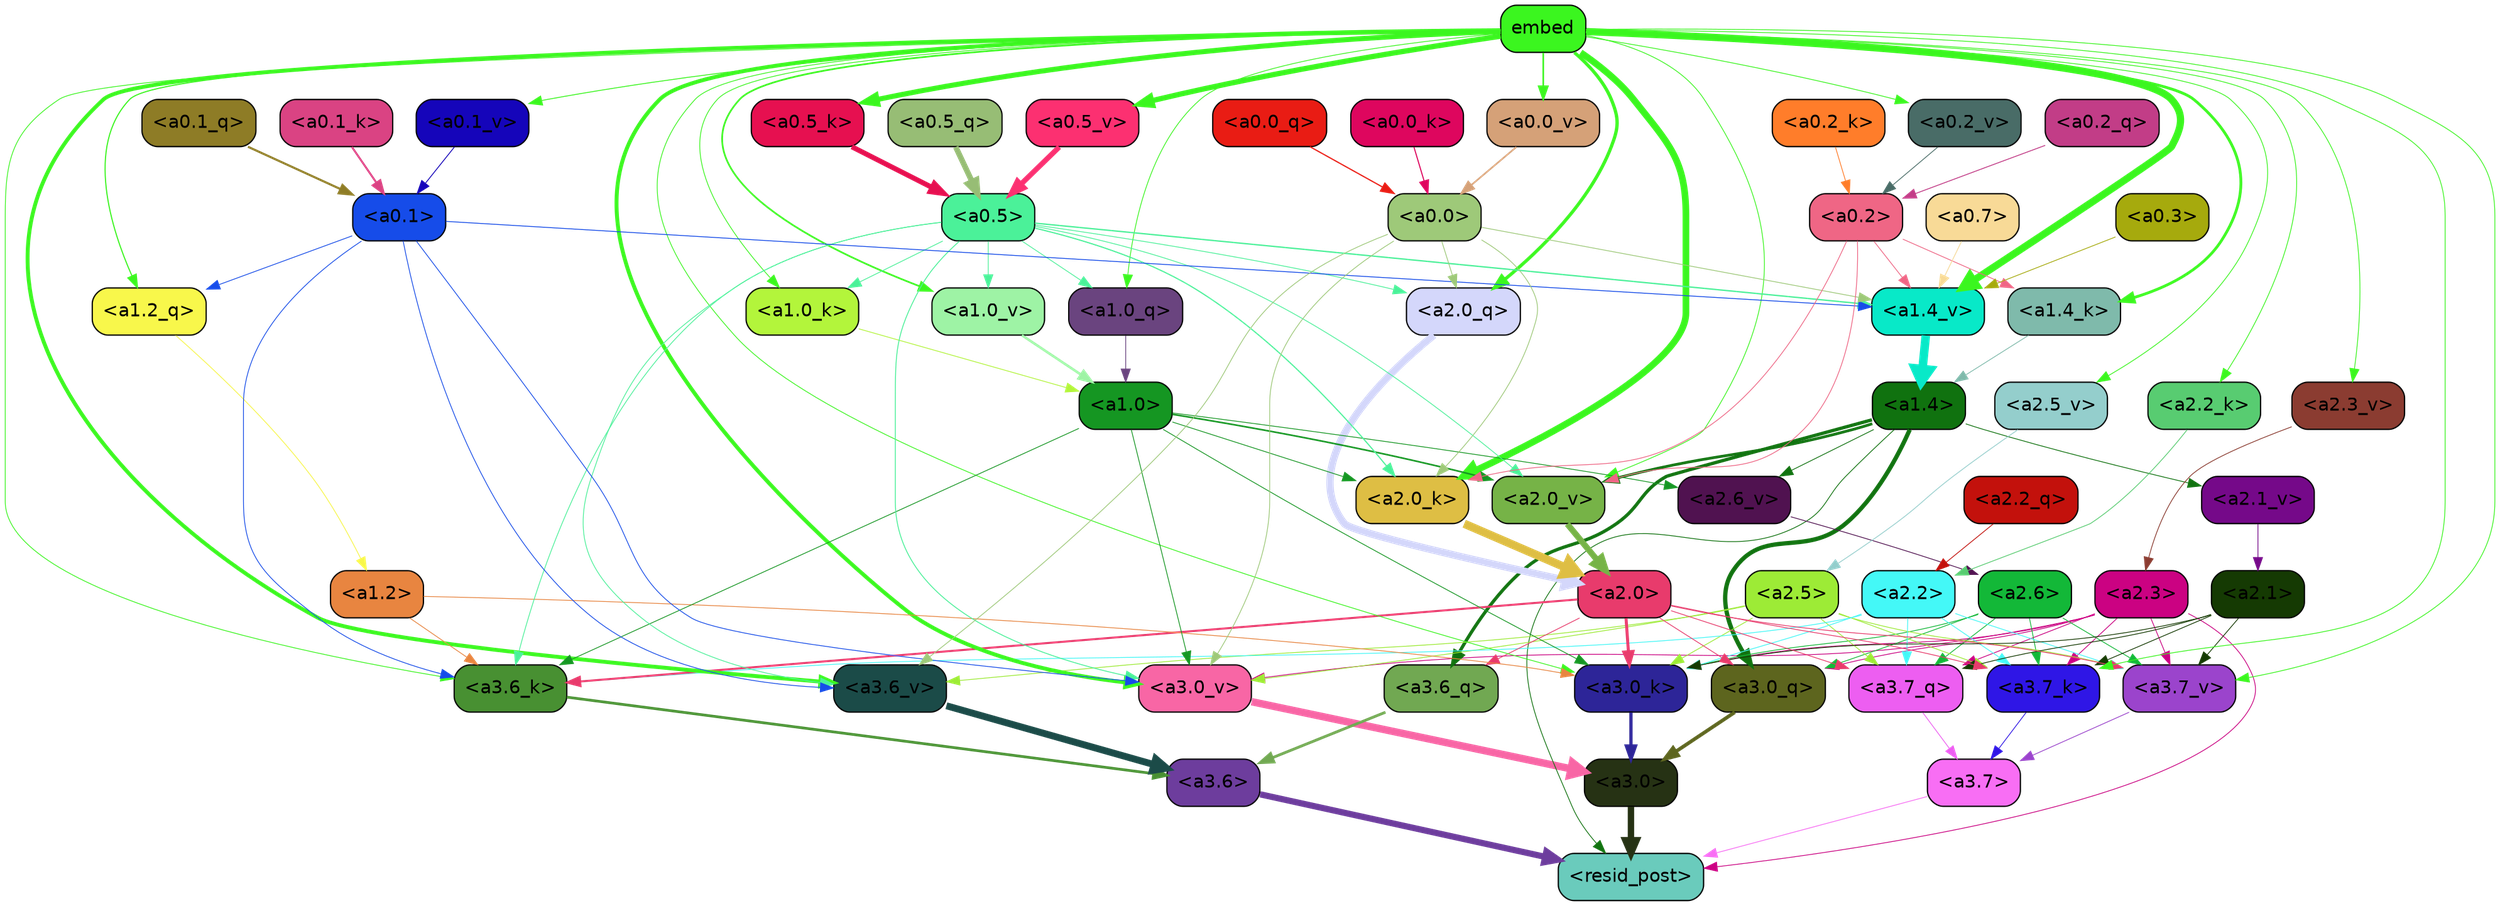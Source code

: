 strict digraph "" {
	graph [bgcolor=transparent,
		layout=dot,
		overlap=false,
		splines=true
	];
	"<a3.7>"	[color=black,
		fillcolor="#f86ef4",
		fontname=Helvetica,
		shape=box,
		style="filled, rounded"];
	"<resid_post>"	[color=black,
		fillcolor="#6acbbc",
		fontname=Helvetica,
		shape=box,
		style="filled, rounded"];
	"<a3.7>" -> "<resid_post>"	[color="#f86ef4",
		penwidth=0.6];
	"<a3.6>"	[color=black,
		fillcolor="#6d3d9d",
		fontname=Helvetica,
		shape=box,
		style="filled, rounded"];
	"<a3.6>" -> "<resid_post>"	[color="#6d3d9d",
		penwidth=4.753257989883423];
	"<a3.0>"	[color=black,
		fillcolor="#263214",
		fontname=Helvetica,
		shape=box,
		style="filled, rounded"];
	"<a3.0>" -> "<resid_post>"	[color="#263214",
		penwidth=4.90053927898407];
	"<a2.3>"	[color=black,
		fillcolor="#cb0282",
		fontname=Helvetica,
		shape=box,
		style="filled, rounded"];
	"<a2.3>" -> "<resid_post>"	[color="#cb0282",
		penwidth=0.6];
	"<a3.7_q>"	[color=black,
		fillcolor="#ed5ef1",
		fontname=Helvetica,
		shape=box,
		style="filled, rounded"];
	"<a2.3>" -> "<a3.7_q>"	[color="#cb0282",
		penwidth=0.6];
	"<a3.0_q>"	[color=black,
		fillcolor="#5d651e",
		fontname=Helvetica,
		shape=box,
		style="filled, rounded"];
	"<a2.3>" -> "<a3.0_q>"	[color="#cb0282",
		penwidth=0.6];
	"<a3.7_k>"	[color=black,
		fillcolor="#2f16e6",
		fontname=Helvetica,
		shape=box,
		style="filled, rounded"];
	"<a2.3>" -> "<a3.7_k>"	[color="#cb0282",
		penwidth=0.6];
	"<a3.0_k>"	[color=black,
		fillcolor="#2d2598",
		fontname=Helvetica,
		shape=box,
		style="filled, rounded"];
	"<a2.3>" -> "<a3.0_k>"	[color="#cb0282",
		penwidth=0.6];
	"<a3.7_v>"	[color=black,
		fillcolor="#9b44cc",
		fontname=Helvetica,
		shape=box,
		style="filled, rounded"];
	"<a2.3>" -> "<a3.7_v>"	[color="#cb0282",
		penwidth=0.6];
	"<a3.0_v>"	[color=black,
		fillcolor="#f866a5",
		fontname=Helvetica,
		shape=box,
		style="filled, rounded"];
	"<a2.3>" -> "<a3.0_v>"	[color="#cb0282",
		penwidth=0.6];
	"<a1.4>"	[color=black,
		fillcolor="#10720f",
		fontname=Helvetica,
		shape=box,
		style="filled, rounded"];
	"<a1.4>" -> "<resid_post>"	[color="#10720f",
		penwidth=0.6];
	"<a3.6_q>"	[color=black,
		fillcolor="#71a852",
		fontname=Helvetica,
		shape=box,
		style="filled, rounded"];
	"<a1.4>" -> "<a3.6_q>"	[color="#10720f",
		penwidth=2.5149343013763428];
	"<a1.4>" -> "<a3.0_q>"	[color="#10720f",
		penwidth=3.2760138511657715];
	"<a2.6_v>"	[color=black,
		fillcolor="#501250",
		fontname=Helvetica,
		shape=box,
		style="filled, rounded"];
	"<a1.4>" -> "<a2.6_v>"	[color="#10720f",
		penwidth=0.6];
	"<a2.1_v>"	[color=black,
		fillcolor="#750989",
		fontname=Helvetica,
		shape=box,
		style="filled, rounded"];
	"<a1.4>" -> "<a2.1_v>"	[color="#10720f",
		penwidth=0.6];
	"<a2.0_v>"	[color=black,
		fillcolor="#76b347",
		fontname=Helvetica,
		shape=box,
		style="filled, rounded"];
	"<a1.4>" -> "<a2.0_v>"	[color="#10720f",
		penwidth=2.0870713144540787];
	"<a3.7_q>" -> "<a3.7>"	[color="#ed5ef1",
		penwidth=0.6];
	"<a3.6_q>" -> "<a3.6>"	[color="#71a852",
		penwidth=2.091020345687866];
	"<a3.0_q>" -> "<a3.0>"	[color="#5d651e",
		penwidth=2.7421876192092896];
	"<a3.7_k>" -> "<a3.7>"	[color="#2f16e6",
		penwidth=0.6];
	"<a3.6_k>"	[color=black,
		fillcolor="#489032",
		fontname=Helvetica,
		shape=box,
		style="filled, rounded"];
	"<a3.6_k>" -> "<a3.6>"	[color="#489032",
		penwidth=2.048597991466522];
	"<a3.0_k>" -> "<a3.0>"	[color="#2d2598",
		penwidth=2.476402521133423];
	"<a3.7_v>" -> "<a3.7>"	[color="#9b44cc",
		penwidth=0.6];
	"<a3.6_v>"	[color=black,
		fillcolor="#1b4b48",
		fontname=Helvetica,
		shape=box,
		style="filled, rounded"];
	"<a3.6_v>" -> "<a3.6>"	[color="#1b4b48",
		penwidth=5.2550448179244995];
	"<a3.0_v>" -> "<a3.0>"	[color="#f866a5",
		penwidth=5.652270674705505];
	"<a2.6>"	[color=black,
		fillcolor="#13b838",
		fontname=Helvetica,
		shape=box,
		style="filled, rounded"];
	"<a2.6>" -> "<a3.7_q>"	[color="#13b838",
		penwidth=0.6];
	"<a2.6>" -> "<a3.0_q>"	[color="#13b838",
		penwidth=0.6];
	"<a2.6>" -> "<a3.7_k>"	[color="#13b838",
		penwidth=0.6];
	"<a2.6>" -> "<a3.0_k>"	[color="#13b838",
		penwidth=0.6];
	"<a2.6>" -> "<a3.7_v>"	[color="#13b838",
		penwidth=0.6];
	"<a2.5>"	[color=black,
		fillcolor="#9deb36",
		fontname=Helvetica,
		shape=box,
		style="filled, rounded"];
	"<a2.5>" -> "<a3.7_q>"	[color="#9deb36",
		penwidth=0.6];
	"<a2.5>" -> "<a3.7_k>"	[color="#9deb36",
		penwidth=0.6];
	"<a2.5>" -> "<a3.0_k>"	[color="#9deb36",
		penwidth=0.6];
	"<a2.5>" -> "<a3.7_v>"	[color="#9deb36",
		penwidth=0.6];
	"<a2.5>" -> "<a3.6_v>"	[color="#9deb36",
		penwidth=0.6];
	"<a2.5>" -> "<a3.0_v>"	[color="#9deb36",
		penwidth=0.6];
	"<a2.2>"	[color=black,
		fillcolor="#44f8f7",
		fontname=Helvetica,
		shape=box,
		style="filled, rounded"];
	"<a2.2>" -> "<a3.7_q>"	[color="#44f8f7",
		penwidth=0.6];
	"<a2.2>" -> "<a3.7_k>"	[color="#44f8f7",
		penwidth=0.6];
	"<a2.2>" -> "<a3.6_k>"	[color="#44f8f7",
		penwidth=0.6];
	"<a2.2>" -> "<a3.0_k>"	[color="#44f8f7",
		penwidth=0.6];
	"<a2.2>" -> "<a3.7_v>"	[color="#44f8f7",
		penwidth=0.6];
	"<a2.1>"	[color=black,
		fillcolor="#153a03",
		fontname=Helvetica,
		shape=box,
		style="filled, rounded"];
	"<a2.1>" -> "<a3.7_q>"	[color="#153a03",
		penwidth=0.6];
	"<a2.1>" -> "<a3.7_k>"	[color="#153a03",
		penwidth=0.6];
	"<a2.1>" -> "<a3.0_k>"	[color="#153a03",
		penwidth=0.6];
	"<a2.1>" -> "<a3.7_v>"	[color="#153a03",
		penwidth=0.6];
	"<a2.0>"	[color=black,
		fillcolor="#e83b6c",
		fontname=Helvetica,
		shape=box,
		style="filled, rounded"];
	"<a2.0>" -> "<a3.7_q>"	[color="#e83b6c",
		penwidth=0.6];
	"<a2.0>" -> "<a3.6_q>"	[color="#e83b6c",
		penwidth=0.6];
	"<a2.0>" -> "<a3.0_q>"	[color="#e83b6c",
		penwidth=0.6];
	"<a2.0>" -> "<a3.7_k>"	[color="#e83b6c",
		penwidth=0.6];
	"<a2.0>" -> "<a3.6_k>"	[color="#e83b6c",
		penwidth=1.5290023684501648];
	"<a2.0>" -> "<a3.0_k>"	[color="#e83b6c",
		penwidth=2.2635570764541626];
	"<a2.0>" -> "<a3.7_v>"	[color="#e83b6c",
		penwidth=0.6];
	embed	[color=black,
		fillcolor="#3bf61f",
		fontname=Helvetica,
		shape=box,
		style="filled, rounded"];
	embed -> "<a3.7_k>"	[color="#3bf61f",
		penwidth=0.6];
	embed -> "<a3.6_k>"	[color="#3bf61f",
		penwidth=0.6];
	embed -> "<a3.0_k>"	[color="#3bf61f",
		penwidth=0.6];
	embed -> "<a3.7_v>"	[color="#3bf61f",
		penwidth=0.6];
	embed -> "<a3.6_v>"	[color="#3bf61f",
		penwidth=2.9556376338005066];
	embed -> "<a3.0_v>"	[color="#3bf61f",
		penwidth=2.972973108291626];
	"<a2.0_q>"	[color=black,
		fillcolor="#d4d7fb",
		fontname=Helvetica,
		shape=box,
		style="filled, rounded"];
	embed -> "<a2.0_q>"	[color="#3bf61f",
		penwidth=2.522909115999937];
	"<a2.2_k>"	[color=black,
		fillcolor="#58cc71",
		fontname=Helvetica,
		shape=box,
		style="filled, rounded"];
	embed -> "<a2.2_k>"	[color="#3bf61f",
		penwidth=0.6];
	"<a2.0_k>"	[color=black,
		fillcolor="#debe44",
		fontname=Helvetica,
		shape=box,
		style="filled, rounded"];
	embed -> "<a2.0_k>"	[color="#3bf61f",
		penwidth=5.094568967819214];
	"<a2.5_v>"	[color=black,
		fillcolor="#94cecc",
		fontname=Helvetica,
		shape=box,
		style="filled, rounded"];
	embed -> "<a2.5_v>"	[color="#3bf61f",
		penwidth=0.6];
	"<a2.3_v>"	[color=black,
		fillcolor="#8b3c31",
		fontname=Helvetica,
		shape=box,
		style="filled, rounded"];
	embed -> "<a2.3_v>"	[color="#3bf61f",
		penwidth=0.6];
	embed -> "<a2.0_v>"	[color="#3bf61f",
		penwidth=0.6];
	"<a1.2_q>"	[color=black,
		fillcolor="#f8f74b",
		fontname=Helvetica,
		shape=box,
		style="filled, rounded"];
	embed -> "<a1.2_q>"	[color="#3bf61f",
		penwidth=0.8520002365112305];
	"<a1.0_q>"	[color=black,
		fillcolor="#6a447f",
		fontname=Helvetica,
		shape=box,
		style="filled, rounded"];
	embed -> "<a1.0_q>"	[color="#3bf61f",
		penwidth=0.6];
	"<a1.4_k>"	[color=black,
		fillcolor="#7fbaab",
		fontname=Helvetica,
		shape=box,
		style="filled, rounded"];
	embed -> "<a1.4_k>"	[color="#3bf61f",
		penwidth=2.115079402923584];
	"<a1.0_k>"	[color=black,
		fillcolor="#b3f53b",
		fontname=Helvetica,
		shape=box,
		style="filled, rounded"];
	embed -> "<a1.0_k>"	[color="#3bf61f",
		penwidth=0.6];
	"<a1.4_v>"	[color=black,
		fillcolor="#08e9c8",
		fontname=Helvetica,
		shape=box,
		style="filled, rounded"];
	embed -> "<a1.4_v>"	[color="#3bf61f",
		penwidth=5.504090070724487];
	"<a1.0_v>"	[color=black,
		fillcolor="#9ef3a5",
		fontname=Helvetica,
		shape=box,
		style="filled, rounded"];
	embed -> "<a1.0_v>"	[color="#3bf61f",
		penwidth=1.2935692071914673];
	"<a0.5_k>"	[color=black,
		fillcolor="#e61050",
		fontname=Helvetica,
		shape=box,
		style="filled, rounded"];
	embed -> "<a0.5_k>"	[color="#3bf61f",
		penwidth=3.851005434989929];
	"<a0.5_v>"	[color=black,
		fillcolor="#fc3071",
		fontname=Helvetica,
		shape=box,
		style="filled, rounded"];
	embed -> "<a0.5_v>"	[color="#3bf61f",
		penwidth=4.012355327606201];
	"<a0.2_v>"	[color=black,
		fillcolor="#496c67",
		fontname=Helvetica,
		shape=box,
		style="filled, rounded"];
	embed -> "<a0.2_v>"	[color="#3bf61f",
		penwidth=0.6];
	"<a0.1_v>"	[color=black,
		fillcolor="#1505ba",
		fontname=Helvetica,
		shape=box,
		style="filled, rounded"];
	embed -> "<a0.1_v>"	[color="#3bf61f",
		penwidth=0.6730842590332031];
	"<a0.0_v>"	[color=black,
		fillcolor="#d5a178",
		fontname=Helvetica,
		shape=box,
		style="filled, rounded"];
	embed -> "<a0.0_v>"	[color="#3bf61f",
		penwidth=1.2175352573394775];
	"<a1.2>"	[color=black,
		fillcolor="#e88540",
		fontname=Helvetica,
		shape=box,
		style="filled, rounded"];
	"<a1.2>" -> "<a3.6_k>"	[color="#e88540",
		penwidth=0.6];
	"<a1.2>" -> "<a3.0_k>"	[color="#e88540",
		penwidth=0.6];
	"<a1.0>"	[color=black,
		fillcolor="#159622",
		fontname=Helvetica,
		shape=box,
		style="filled, rounded"];
	"<a1.0>" -> "<a3.6_k>"	[color="#159622",
		penwidth=0.6];
	"<a1.0>" -> "<a3.0_k>"	[color="#159622",
		penwidth=0.6];
	"<a1.0>" -> "<a3.0_v>"	[color="#159622",
		penwidth=0.6];
	"<a1.0>" -> "<a2.0_k>"	[color="#159622",
		penwidth=0.6];
	"<a1.0>" -> "<a2.6_v>"	[color="#159622",
		penwidth=0.6];
	"<a1.0>" -> "<a2.0_v>"	[color="#159622",
		penwidth=1.2152502536773682];
	"<a0.5>"	[color=black,
		fillcolor="#4bf199",
		fontname=Helvetica,
		shape=box,
		style="filled, rounded"];
	"<a0.5>" -> "<a3.6_k>"	[color="#4bf199",
		penwidth=0.6];
	"<a0.5>" -> "<a3.6_v>"	[color="#4bf199",
		penwidth=0.6];
	"<a0.5>" -> "<a3.0_v>"	[color="#4bf199",
		penwidth=0.6790935099124908];
	"<a0.5>" -> "<a2.0_q>"	[color="#4bf199",
		penwidth=0.6];
	"<a0.5>" -> "<a2.0_k>"	[color="#4bf199",
		penwidth=0.8835153579711914];
	"<a0.5>" -> "<a2.0_v>"	[color="#4bf199",
		penwidth=0.6];
	"<a0.5>" -> "<a1.0_q>"	[color="#4bf199",
		penwidth=0.6];
	"<a0.5>" -> "<a1.0_k>"	[color="#4bf199",
		penwidth=0.6];
	"<a0.5>" -> "<a1.4_v>"	[color="#4bf199",
		penwidth=1.022335171699524];
	"<a0.5>" -> "<a1.0_v>"	[color="#4bf199",
		penwidth=0.6];
	"<a0.1>"	[color=black,
		fillcolor="#164ce9",
		fontname=Helvetica,
		shape=box,
		style="filled, rounded"];
	"<a0.1>" -> "<a3.6_k>"	[color="#164ce9",
		penwidth=0.6];
	"<a0.1>" -> "<a3.6_v>"	[color="#164ce9",
		penwidth=0.6];
	"<a0.1>" -> "<a3.0_v>"	[color="#164ce9",
		penwidth=0.6];
	"<a0.1>" -> "<a1.2_q>"	[color="#164ce9",
		penwidth=0.6];
	"<a0.1>" -> "<a1.4_v>"	[color="#164ce9",
		penwidth=0.6438122987747192];
	"<a0.0>"	[color=black,
		fillcolor="#9ec979",
		fontname=Helvetica,
		shape=box,
		style="filled, rounded"];
	"<a0.0>" -> "<a3.6_v>"	[color="#9ec979",
		penwidth=0.6];
	"<a0.0>" -> "<a3.0_v>"	[color="#9ec979",
		penwidth=0.6];
	"<a0.0>" -> "<a2.0_q>"	[color="#9ec979",
		penwidth=0.6];
	"<a0.0>" -> "<a2.0_k>"	[color="#9ec979",
		penwidth=0.6];
	"<a0.0>" -> "<a1.4_v>"	[color="#9ec979",
		penwidth=0.6];
	"<a2.2_q>"	[color=black,
		fillcolor="#c3110c",
		fontname=Helvetica,
		shape=box,
		style="filled, rounded"];
	"<a2.2_q>" -> "<a2.2>"	[color="#c3110c",
		penwidth=0.6];
	"<a2.0_q>" -> "<a2.0>"	[color="#d4d7fb",
		penwidth=5.557696580886841];
	"<a2.2_k>" -> "<a2.2>"	[color="#58cc71",
		penwidth=0.6];
	"<a2.0_k>" -> "<a2.0>"	[color="#debe44",
		penwidth=6.320472955703735];
	"<a2.6_v>" -> "<a2.6>"	[color="#501250",
		penwidth=0.6];
	"<a2.5_v>" -> "<a2.5>"	[color="#94cecc",
		penwidth=0.6];
	"<a2.3_v>" -> "<a2.3>"	[color="#8b3c31",
		penwidth=0.6];
	"<a2.1_v>" -> "<a2.1>"	[color="#750989",
		penwidth=0.6];
	"<a2.0_v>" -> "<a2.0>"	[color="#76b347",
		penwidth=4.611755967140198];
	"<a0.2>"	[color=black,
		fillcolor="#ef6685",
		fontname=Helvetica,
		shape=box,
		style="filled, rounded"];
	"<a0.2>" -> "<a2.0_k>"	[color="#ef6685",
		penwidth=0.6];
	"<a0.2>" -> "<a2.0_v>"	[color="#ef6685",
		penwidth=0.6];
	"<a0.2>" -> "<a1.4_k>"	[color="#ef6685",
		penwidth=0.6];
	"<a0.2>" -> "<a1.4_v>"	[color="#ef6685",
		penwidth=0.6];
	"<a1.2_q>" -> "<a1.2>"	[color="#f8f74b",
		penwidth=0.6145738363265991];
	"<a1.0_q>" -> "<a1.0>"	[color="#6a447f",
		penwidth=0.6];
	"<a1.4_k>" -> "<a1.4>"	[color="#7fbaab",
		penwidth=0.6];
	"<a1.0_k>" -> "<a1.0>"	[color="#b3f53b",
		penwidth=0.6];
	"<a1.4_v>" -> "<a1.4>"	[color="#08e9c8",
		penwidth=6.5241758823394775];
	"<a1.0_v>" -> "<a1.0>"	[color="#9ef3a5",
		penwidth=1.8809151649475098];
	"<a0.7>"	[color=black,
		fillcolor="#f8da97",
		fontname=Helvetica,
		shape=box,
		style="filled, rounded"];
	"<a0.7>" -> "<a1.4_v>"	[color="#f8da97",
		penwidth=0.6];
	"<a0.3>"	[color=black,
		fillcolor="#a6aa0d",
		fontname=Helvetica,
		shape=box,
		style="filled, rounded"];
	"<a0.3>" -> "<a1.4_v>"	[color="#a6aa0d",
		penwidth=0.6];
	"<a0.5_q>"	[color=black,
		fillcolor="#97bd75",
		fontname=Helvetica,
		shape=box,
		style="filled, rounded"];
	"<a0.5_q>" -> "<a0.5>"	[color="#97bd75",
		penwidth=4.2370394468307495];
	"<a0.2_q>"	[color=black,
		fillcolor="#c23d87",
		fontname=Helvetica,
		shape=box,
		style="filled, rounded"];
	"<a0.2_q>" -> "<a0.2>"	[color="#c23d87",
		penwidth=0.6822714805603027];
	"<a0.1_q>"	[color=black,
		fillcolor="#8e7c26",
		fontname=Helvetica,
		shape=box,
		style="filled, rounded"];
	"<a0.1_q>" -> "<a0.1>"	[color="#8e7c26",
		penwidth=1.6176555156707764];
	"<a0.0_q>"	[color=black,
		fillcolor="#e91c14",
		fontname=Helvetica,
		shape=box,
		style="filled, rounded"];
	"<a0.0_q>" -> "<a0.0>"	[color="#e91c14",
		penwidth=0.9359095096588135];
	"<a0.5_k>" -> "<a0.5>"	[color="#e61050",
		penwidth=3.8599258065223694];
	"<a0.2_k>"	[color=black,
		fillcolor="#ff7d2a",
		fontname=Helvetica,
		shape=box,
		style="filled, rounded"];
	"<a0.2_k>" -> "<a0.2>"	[color="#ff7d2a",
		penwidth=0.6];
	"<a0.1_k>"	[color=black,
		fillcolor="#da4383",
		fontname=Helvetica,
		shape=box,
		style="filled, rounded"];
	"<a0.1_k>" -> "<a0.1>"	[color="#da4383",
		penwidth=1.5140717029571533];
	"<a0.0_k>"	[color=black,
		fillcolor="#de065e",
		fontname=Helvetica,
		shape=box,
		style="filled, rounded"];
	"<a0.0_k>" -> "<a0.0>"	[color="#de065e",
		penwidth=0.8258748054504395];
	"<a0.5_v>" -> "<a0.5>"	[color="#fc3071",
		penwidth=4.0173709988594055];
	"<a0.2_v>" -> "<a0.2>"	[color="#496c67",
		penwidth=0.6];
	"<a0.1_v>" -> "<a0.1>"	[color="#1505ba",
		penwidth=0.6690568923950195];
	"<a0.0_v>" -> "<a0.0>"	[color="#d5a178",
		penwidth=1.2524418830871582];
}
